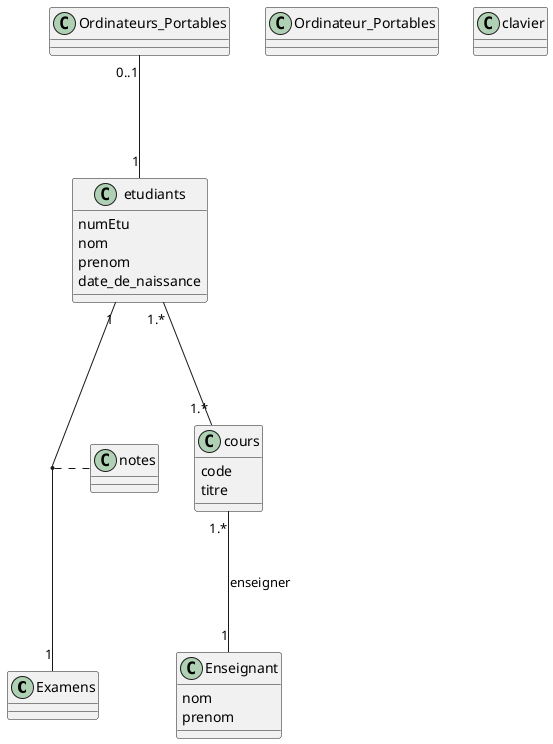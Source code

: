 @startuml

class Examens
{
  
}

class Enseignant
{
  nom
  prenom
}

class etudiants
{
  numEtu
  nom
  prenom
  date_de_naissance
}

class cours
{
  code
  titre
}

etudiants "1" --- "1" Examens
(etudiants, Examens) . notes

etudiants "1.*" --- "1.*" cours

cours "1.*" --- "1" Enseignant : enseigner

'----------------------------------


class Ordinateur_Portables

class clavier

Ordinateurs_Portables "0..1" --- "1" etudiants

@enduml
